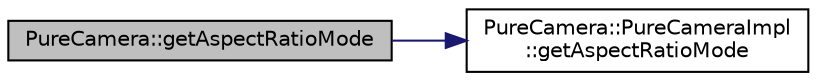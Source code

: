 digraph "PureCamera::getAspectRatioMode"
{
 // LATEX_PDF_SIZE
  edge [fontname="Helvetica",fontsize="10",labelfontname="Helvetica",labelfontsize="10"];
  node [fontname="Helvetica",fontsize="10",shape=record];
  rankdir="LR";
  Node1 [label="PureCamera::getAspectRatioMode",height=0.2,width=0.4,color="black", fillcolor="grey75", style="filled", fontcolor="black",tooltip="Gets aspect ratio mode."];
  Node1 -> Node2 [color="midnightblue",fontsize="10",style="solid",fontname="Helvetica"];
  Node2 [label="PureCamera::PureCameraImpl\l::getAspectRatioMode",height=0.2,width=0.4,color="black", fillcolor="white", style="filled",URL="$class_pure_camera_1_1_pure_camera_impl.html#ac92a99aeb08a2f5ee632c5a4d80e32da",tooltip=" "];
}
